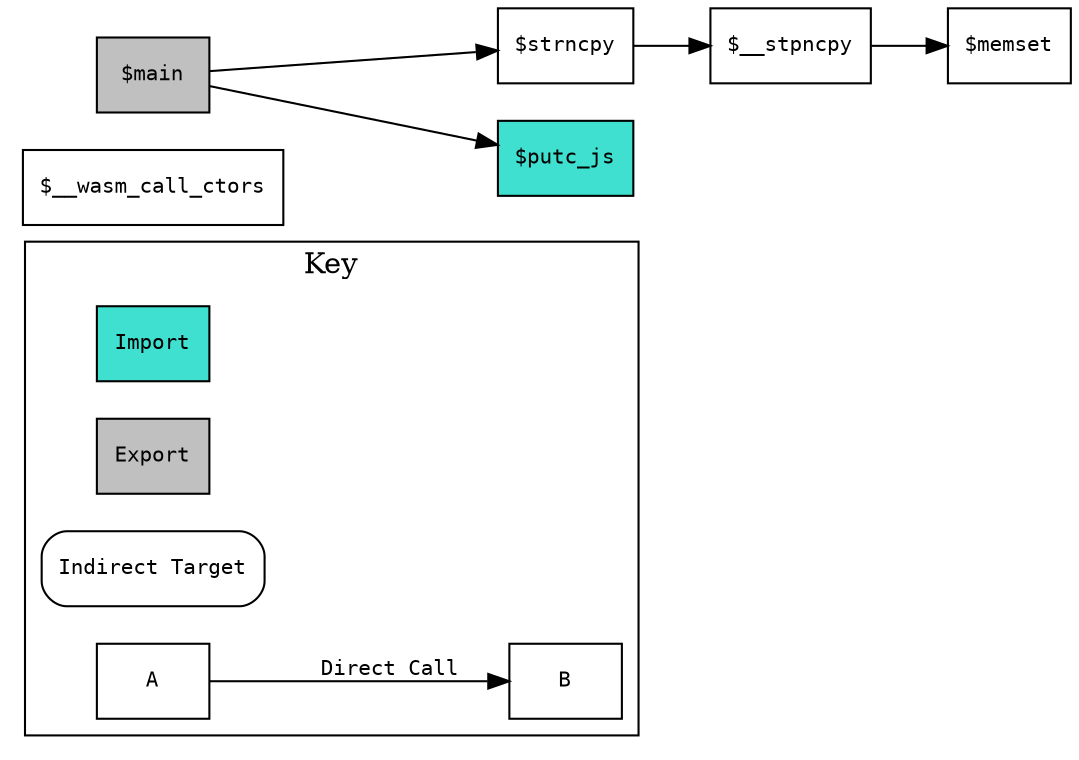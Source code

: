 digraph call {
  rankdir = LR;
  subgraph cluster_key {
    node [shape=box, fontname=courier, fontsize=10];
    edge [fontname=courier, fontsize=10];
    label = "Key";
    "Import" [style="filled", fillcolor="turquoise"];
    "Export" [style="filled", fillcolor="gray"];
    "Indirect Target" [style="filled, rounded", fillcolor="white"];
    "A" -> "B" [style="filled, rounded", label = "Direct Call"];
  }

  node [shape=box, fontname=courier, fontsize=10];
  "$__wasm_call_ctors" [style="filled", fillcolor="white"];
  "$main" [style="filled", fillcolor="white"];
  "$memset" [style="filled", fillcolor="white"];
  "$__stpncpy" [style="filled", fillcolor="white"];
  "$strncpy" [style="filled", fillcolor="white"];
  "$putc_js" [style="filled", fillcolor="turquoise"];
  "$main" [style="filled", fillcolor="gray"];
  "$main" -> "$strncpy"; // call
  "$main" -> "$putc_js"; // callImport
  "$__stpncpy" -> "$memset"; // call
  "$strncpy" -> "$__stpncpy"; // call
}

